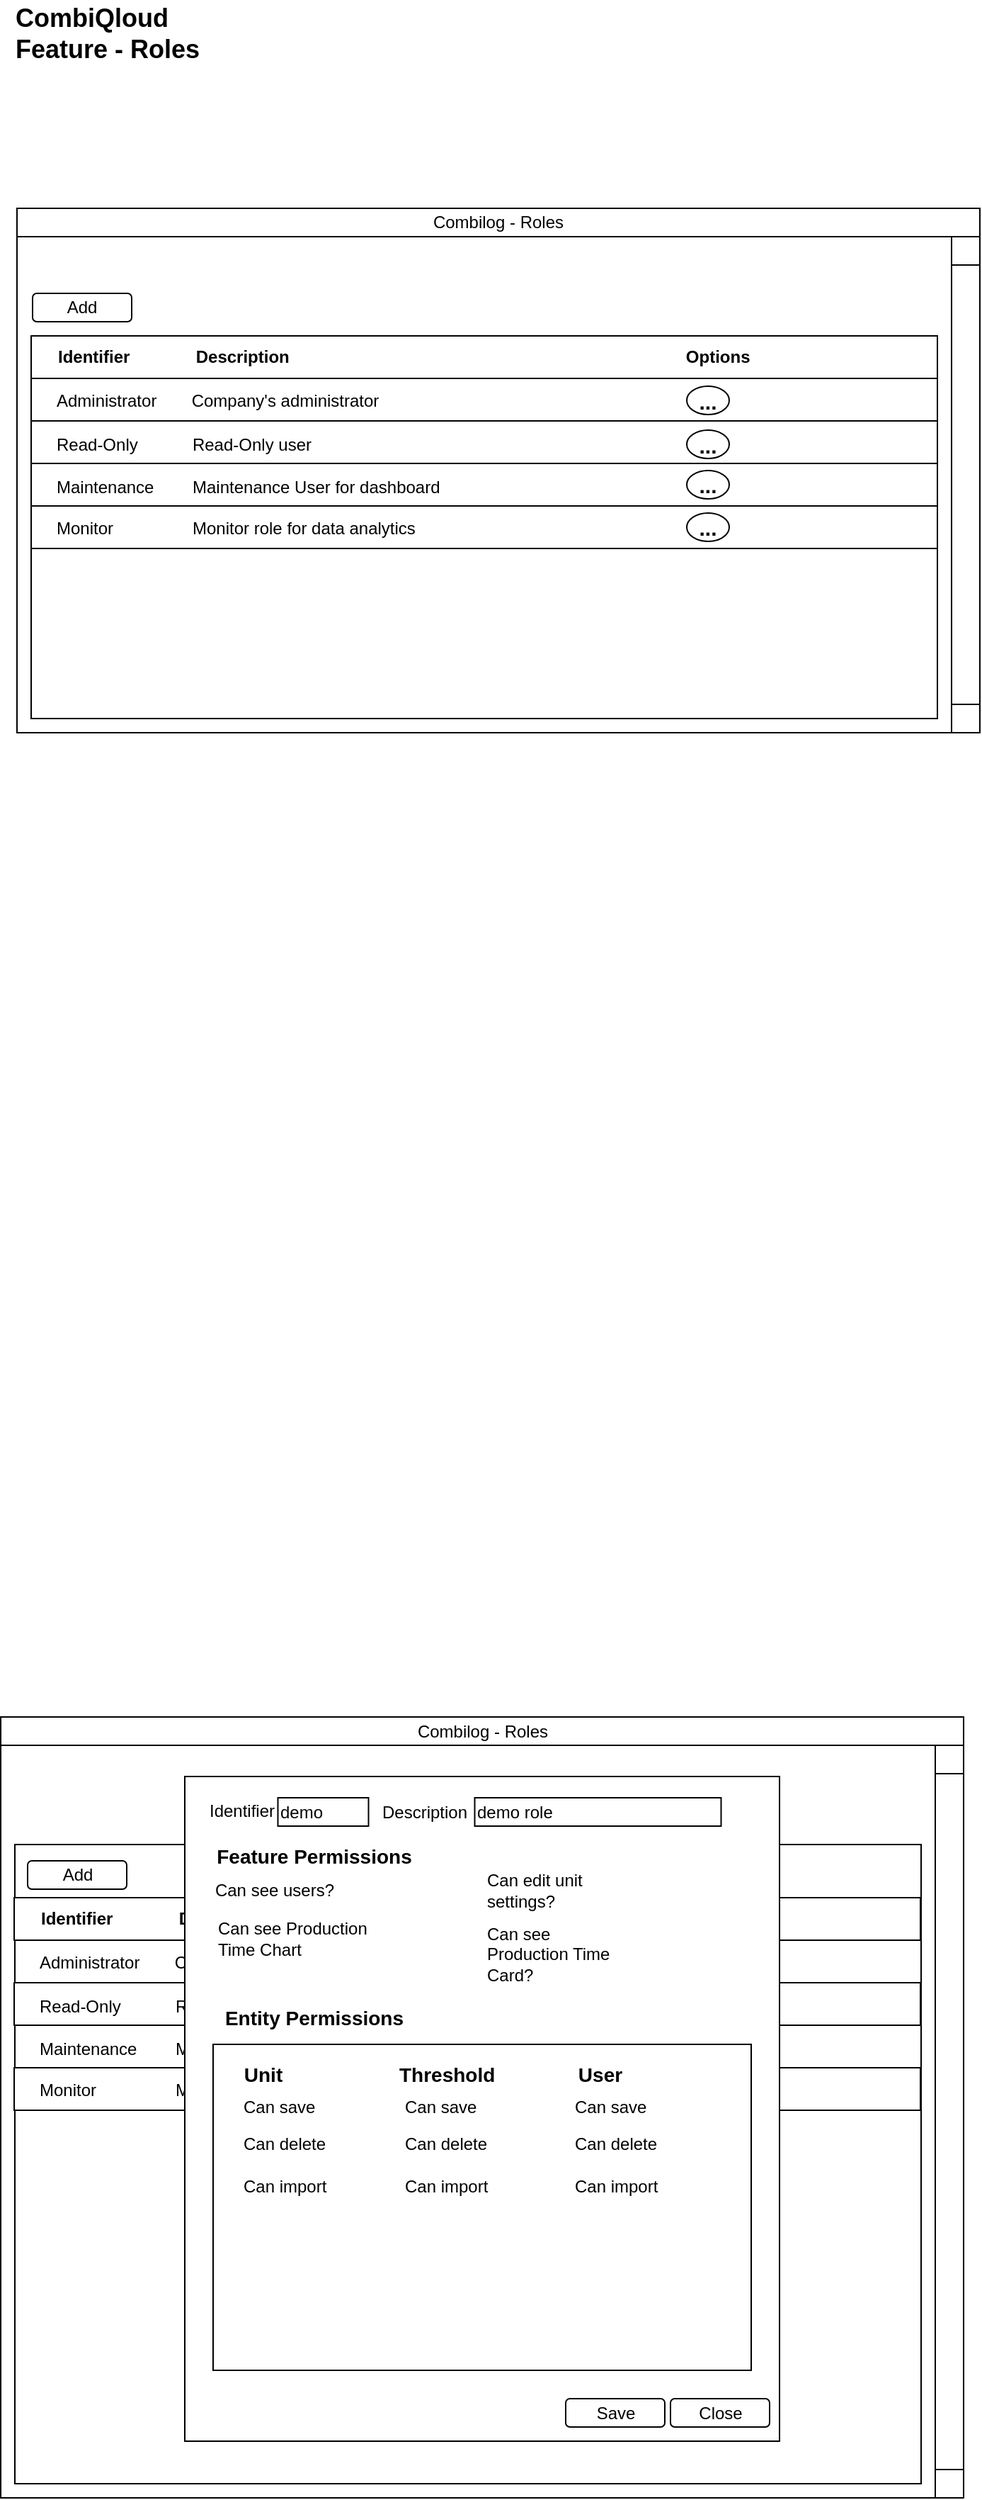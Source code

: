 <mxfile version="13.8.6" type="github"><diagram id="WcxE0efIvyX5f2JGyrfI" name="Page-1"><mxGraphModel dx="1382" dy="884" grid="1" gridSize="10" guides="1" tooltips="1" connect="1" arrows="1" fold="1" page="1" pageScale="1" pageWidth="827" pageHeight="1169" math="0" shadow="0"><root><mxCell id="0"/><mxCell id="1" parent="0"/><mxCell id="BY0obpm-q-1IfhIQLFwl-5" value="" style="rounded=0;whiteSpace=wrap;html=1;" parent="1" vertex="1"><mxGeometry x="71.5" y="1238.5" width="680" height="551" as="geometry"/></mxCell><mxCell id="BY0obpm-q-1IfhIQLFwl-6" value="" style="rounded=0;whiteSpace=wrap;html=1;" parent="1" vertex="1"><mxGeometry x="81.5" y="1328.5" width="640" height="451" as="geometry"/></mxCell><mxCell id="BY0obpm-q-1IfhIQLFwl-30" value="Restricted equipment operation hours" style="text;html=1;strokeColor=none;fillColor=none;align=center;verticalAlign=middle;whiteSpace=wrap;rounded=0;" parent="1" vertex="1"><mxGeometry x="330.5" y="1422.5" width="210" height="20" as="geometry"/></mxCell><mxCell id="BY0obpm-q-1IfhIQLFwl-40" value="No-authorized sensor is being used" style="text;html=1;strokeColor=none;fillColor=none;align=center;verticalAlign=middle;whiteSpace=wrap;rounded=0;" parent="1" vertex="1"><mxGeometry x="336" y="1452.5" width="191" height="20" as="geometry"/></mxCell><mxCell id="LpzhvYO_WULqBbxctzC4-6" value="" style="rounded=0;whiteSpace=wrap;html=1;" vertex="1" parent="1"><mxGeometry x="81" y="1366" width="640" height="30" as="geometry"/></mxCell><mxCell id="LpzhvYO_WULqBbxctzC4-7" value="" style="rounded=0;whiteSpace=wrap;html=1;" vertex="1" parent="1"><mxGeometry x="81" y="1426" width="640" height="30" as="geometry"/></mxCell><mxCell id="LpzhvYO_WULqBbxctzC4-8" value="" style="rounded=0;whiteSpace=wrap;html=1;" vertex="1" parent="1"><mxGeometry x="81" y="1486" width="640" height="30" as="geometry"/></mxCell><mxCell id="LpzhvYO_WULqBbxctzC4-9" value="&lt;div style=&quot;text-align: left&quot;&gt;&lt;span&gt;Identifier&amp;nbsp; &amp;nbsp; &amp;nbsp; &amp;nbsp; &amp;nbsp; &amp;nbsp; &amp;nbsp; Description&amp;nbsp; &amp;nbsp; &amp;nbsp; &amp;nbsp; &amp;nbsp; &amp;nbsp; &amp;nbsp; &amp;nbsp; &amp;nbsp; &amp;nbsp; &amp;nbsp; &amp;nbsp; &amp;nbsp; &amp;nbsp; &amp;nbsp; &amp;nbsp; &amp;nbsp; &amp;nbsp; &amp;nbsp; &amp;nbsp; &amp;nbsp; &amp;nbsp; &amp;nbsp; &amp;nbsp; &amp;nbsp; &amp;nbsp; &amp;nbsp; &amp;nbsp; &amp;nbsp; &amp;nbsp; &amp;nbsp; &amp;nbsp; &amp;nbsp; &amp;nbsp; &amp;nbsp; &amp;nbsp; &amp;nbsp; &amp;nbsp; &amp;nbsp; &amp;nbsp; &amp;nbsp; &amp;nbsp; Options&lt;/span&gt;&lt;/div&gt;" style="text;html=1;strokeColor=none;fillColor=none;align=left;verticalAlign=middle;whiteSpace=wrap;rounded=0;fontStyle=1" vertex="1" parent="1"><mxGeometry x="98" y="1371" width="603" height="20" as="geometry"/></mxCell><mxCell id="LpzhvYO_WULqBbxctzC4-10" value="Administrator" style="text;html=1;strokeColor=none;fillColor=none;align=left;verticalAlign=middle;whiteSpace=wrap;rounded=0;" vertex="1" parent="1"><mxGeometry x="97" y="1401.5" width="67" height="20" as="geometry"/></mxCell><mxCell id="LpzhvYO_WULqBbxctzC4-11" value="Company's administrator" style="text;html=1;strokeColor=none;fillColor=none;align=center;verticalAlign=middle;whiteSpace=wrap;rounded=0;" vertex="1" parent="1"><mxGeometry x="193" y="1401.5" width="135" height="20" as="geometry"/></mxCell><mxCell id="LpzhvYO_WULqBbxctzC4-12" value="Read-Only" style="text;html=1;strokeColor=none;fillColor=none;align=left;verticalAlign=middle;whiteSpace=wrap;rounded=0;" vertex="1" parent="1"><mxGeometry x="97" y="1432.5" width="67" height="20" as="geometry"/></mxCell><mxCell id="LpzhvYO_WULqBbxctzC4-13" value="Read-Only user" style="text;html=1;strokeColor=none;fillColor=none;align=center;verticalAlign=middle;whiteSpace=wrap;rounded=0;" vertex="1" parent="1"><mxGeometry x="186.5" y="1432.5" width="100" height="20" as="geometry"/></mxCell><mxCell id="LpzhvYO_WULqBbxctzC4-14" value="Maintenance" style="text;html=1;strokeColor=none;fillColor=none;align=left;verticalAlign=middle;whiteSpace=wrap;rounded=0;" vertex="1" parent="1"><mxGeometry x="97" y="1462.5" width="67" height="20" as="geometry"/></mxCell><mxCell id="LpzhvYO_WULqBbxctzC4-15" value="Maintenance User for dashboard" style="text;html=1;strokeColor=none;fillColor=none;align=left;verticalAlign=middle;whiteSpace=wrap;rounded=0;" vertex="1" parent="1"><mxGeometry x="193" y="1462.5" width="210" height="20" as="geometry"/></mxCell><mxCell id="LpzhvYO_WULqBbxctzC4-16" value="Monitor" style="text;html=1;strokeColor=none;fillColor=none;align=left;verticalAlign=middle;whiteSpace=wrap;rounded=0;" vertex="1" parent="1"><mxGeometry x="97" y="1492" width="67" height="20" as="geometry"/></mxCell><mxCell id="LpzhvYO_WULqBbxctzC4-17" value="Monitor role for data analytics" style="text;html=1;strokeColor=none;fillColor=none;align=left;verticalAlign=middle;whiteSpace=wrap;rounded=0;" vertex="1" parent="1"><mxGeometry x="193" y="1492" width="191" height="20" as="geometry"/></mxCell><mxCell id="LpzhvYO_WULqBbxctzC4-18" value="Add" style="rounded=1;whiteSpace=wrap;html=1;fillColor=none;align=center;" vertex="1" parent="1"><mxGeometry x="90.5" y="1340" width="70" height="20" as="geometry"/></mxCell><mxCell id="LpzhvYO_WULqBbxctzC4-19" value="&lt;b&gt;&lt;font style=&quot;font-size: 15px&quot;&gt;...&lt;/font&gt;&lt;/b&gt;" style="ellipse;whiteSpace=wrap;html=1;verticalAlign=middle;labelPosition=center;verticalLabelPosition=middle;align=center;" vertex="1" parent="1"><mxGeometry x="544" y="1401.5" width="30" height="20" as="geometry"/></mxCell><mxCell id="LpzhvYO_WULqBbxctzC4-20" value="&lt;b&gt;&lt;font style=&quot;font-size: 15px&quot;&gt;...&lt;/font&gt;&lt;/b&gt;" style="ellipse;whiteSpace=wrap;html=1;verticalAlign=middle;labelPosition=center;verticalLabelPosition=middle;align=center;" vertex="1" parent="1"><mxGeometry x="544" y="1432.5" width="30" height="20" as="geometry"/></mxCell><mxCell id="LpzhvYO_WULqBbxctzC4-21" value="&lt;b&gt;&lt;font style=&quot;font-size: 15px&quot;&gt;...&lt;/font&gt;&lt;/b&gt;" style="ellipse;whiteSpace=wrap;html=1;verticalAlign=middle;labelPosition=center;verticalLabelPosition=middle;align=center;" vertex="1" parent="1"><mxGeometry x="544" y="1461" width="30" height="20" as="geometry"/></mxCell><mxCell id="LpzhvYO_WULqBbxctzC4-22" value="&lt;b&gt;&lt;font style=&quot;font-size: 15px&quot;&gt;...&lt;/font&gt;&lt;/b&gt;" style="ellipse;whiteSpace=wrap;html=1;verticalAlign=middle;labelPosition=center;verticalLabelPosition=middle;align=center;" vertex="1" parent="1"><mxGeometry x="544" y="1491" width="30" height="20" as="geometry"/></mxCell><mxCell id="X14nNJem-P7trf4tYzT7-1" value="" style="rounded=0;whiteSpace=wrap;html=1;" parent="1" vertex="1"><mxGeometry x="83" y="174" width="680" height="370" as="geometry"/></mxCell><mxCell id="X14nNJem-P7trf4tYzT7-2" value="" style="rounded=0;whiteSpace=wrap;html=1;" parent="1" vertex="1"><mxGeometry x="93" y="264" width="640" height="270" as="geometry"/></mxCell><mxCell id="X14nNJem-P7trf4tYzT7-3" value="" style="rounded=0;whiteSpace=wrap;html=1;" parent="1" vertex="1"><mxGeometry x="93" y="264" width="640" height="30" as="geometry"/></mxCell><mxCell id="X14nNJem-P7trf4tYzT7-4" value="" style="rounded=0;whiteSpace=wrap;html=1;" parent="1" vertex="1"><mxGeometry x="93" y="324" width="640" height="30" as="geometry"/></mxCell><mxCell id="X14nNJem-P7trf4tYzT7-5" value="" style="rounded=0;whiteSpace=wrap;html=1;" parent="1" vertex="1"><mxGeometry x="93" y="384" width="640" height="30" as="geometry"/></mxCell><mxCell id="X14nNJem-P7trf4tYzT7-7" value="&lt;div style=&quot;text-align: left&quot;&gt;&lt;span&gt;Identifier&amp;nbsp; &amp;nbsp; &amp;nbsp; &amp;nbsp; &amp;nbsp; &amp;nbsp; &amp;nbsp; Description&amp;nbsp; &amp;nbsp; &amp;nbsp; &amp;nbsp; &amp;nbsp; &amp;nbsp; &amp;nbsp; &amp;nbsp; &amp;nbsp; &amp;nbsp; &amp;nbsp; &amp;nbsp; &amp;nbsp; &amp;nbsp; &amp;nbsp; &amp;nbsp; &amp;nbsp; &amp;nbsp; &amp;nbsp; &amp;nbsp; &amp;nbsp; &amp;nbsp; &amp;nbsp; &amp;nbsp; &amp;nbsp; &amp;nbsp; &amp;nbsp; &amp;nbsp; &amp;nbsp; &amp;nbsp; &amp;nbsp; &amp;nbsp; &amp;nbsp; &amp;nbsp; &amp;nbsp; &amp;nbsp; &amp;nbsp; &amp;nbsp; &amp;nbsp; &amp;nbsp; &amp;nbsp; &amp;nbsp; Options&lt;/span&gt;&lt;/div&gt;" style="text;html=1;strokeColor=none;fillColor=none;align=left;verticalAlign=middle;whiteSpace=wrap;rounded=0;fontStyle=1" parent="1" vertex="1"><mxGeometry x="110" y="269" width="603" height="20" as="geometry"/></mxCell><mxCell id="X14nNJem-P7trf4tYzT7-10" value="Administrator" style="text;html=1;strokeColor=none;fillColor=none;align=left;verticalAlign=middle;whiteSpace=wrap;rounded=0;" parent="1" vertex="1"><mxGeometry x="109" y="299.5" width="67" height="20" as="geometry"/></mxCell><mxCell id="X14nNJem-P7trf4tYzT7-11" value="Company's administrator" style="text;html=1;strokeColor=none;fillColor=none;align=center;verticalAlign=middle;whiteSpace=wrap;rounded=0;" parent="1" vertex="1"><mxGeometry x="205" y="299.5" width="135" height="20" as="geometry"/></mxCell><mxCell id="X14nNJem-P7trf4tYzT7-28" value="Read-Only" style="text;html=1;strokeColor=none;fillColor=none;align=left;verticalAlign=middle;whiteSpace=wrap;rounded=0;" parent="1" vertex="1"><mxGeometry x="109" y="330.5" width="67" height="20" as="geometry"/></mxCell><mxCell id="X14nNJem-P7trf4tYzT7-29" value="Read-Only user" style="text;html=1;strokeColor=none;fillColor=none;align=center;verticalAlign=middle;whiteSpace=wrap;rounded=0;" parent="1" vertex="1"><mxGeometry x="198.5" y="330.5" width="100" height="20" as="geometry"/></mxCell><mxCell id="X14nNJem-P7trf4tYzT7-44" value="Maintenance" style="text;html=1;strokeColor=none;fillColor=none;align=left;verticalAlign=middle;whiteSpace=wrap;rounded=0;" parent="1" vertex="1"><mxGeometry x="109" y="360.5" width="67" height="20" as="geometry"/></mxCell><mxCell id="X14nNJem-P7trf4tYzT7-45" value="Maintenance User for dashboard" style="text;html=1;strokeColor=none;fillColor=none;align=left;verticalAlign=middle;whiteSpace=wrap;rounded=0;" parent="1" vertex="1"><mxGeometry x="205" y="360.5" width="210" height="20" as="geometry"/></mxCell><mxCell id="X14nNJem-P7trf4tYzT7-54" value="Monitor" style="text;html=1;strokeColor=none;fillColor=none;align=left;verticalAlign=middle;whiteSpace=wrap;rounded=0;" parent="1" vertex="1"><mxGeometry x="109" y="390" width="67" height="20" as="geometry"/></mxCell><mxCell id="X14nNJem-P7trf4tYzT7-55" value="Monitor role for data analytics" style="text;html=1;strokeColor=none;fillColor=none;align=left;verticalAlign=middle;whiteSpace=wrap;rounded=0;" parent="1" vertex="1"><mxGeometry x="205" y="390" width="191" height="20" as="geometry"/></mxCell><mxCell id="BY0obpm-q-1IfhIQLFwl-1" value="Add" style="rounded=1;whiteSpace=wrap;html=1;fillColor=none;align=center;" parent="1" vertex="1"><mxGeometry x="94" y="234" width="70" height="20" as="geometry"/></mxCell><mxCell id="BY0obpm-q-1IfhIQLFwl-2" value="Combilog - Roles" style="rounded=0;whiteSpace=wrap;html=1;fillColor=none;align=center;" parent="1" vertex="1"><mxGeometry x="83" y="174" width="680" height="20" as="geometry"/></mxCell><mxCell id="BY0obpm-q-1IfhIQLFwl-3" value="" style="rounded=0;whiteSpace=wrap;html=1;fillColor=none;align=center;" parent="1" vertex="1"><mxGeometry x="743" y="194" width="20" height="350" as="geometry"/></mxCell><mxCell id="BY0obpm-q-1IfhIQLFwl-4" value="" style="rounded=0;whiteSpace=wrap;html=1;fillColor=none;align=center;" parent="1" vertex="1"><mxGeometry x="743" y="214" width="20" height="310" as="geometry"/></mxCell><mxCell id="BY0obpm-q-1IfhIQLFwl-58" value="Combilog - Roles" style="rounded=0;whiteSpace=wrap;html=1;fillColor=none;align=center;" parent="1" vertex="1"><mxGeometry x="71.5" y="1238.5" width="680" height="20" as="geometry"/></mxCell><mxCell id="BY0obpm-q-1IfhIQLFwl-59" value="" style="rounded=0;whiteSpace=wrap;html=1;fillColor=none;align=center;" parent="1" vertex="1"><mxGeometry x="731.5" y="1258.5" width="20" height="531" as="geometry"/></mxCell><mxCell id="BY0obpm-q-1IfhIQLFwl-60" value="" style="rounded=0;whiteSpace=wrap;html=1;fillColor=none;align=center;" parent="1" vertex="1"><mxGeometry x="731.5" y="1278.5" width="20" height="491" as="geometry"/></mxCell><mxCell id="BY0obpm-q-1IfhIQLFwl-61" value="" style="rounded=0;whiteSpace=wrap;html=1;fillColor=#ffffff;align=center;" parent="1" vertex="1"><mxGeometry x="201.5" y="1280.5" width="420" height="469" as="geometry"/></mxCell><mxCell id="BY0obpm-q-1IfhIQLFwl-66" value="Save" style="rounded=1;whiteSpace=wrap;html=1;fillColor=#ffffff;align=center;" parent="1" vertex="1"><mxGeometry x="470.5" y="1719.5" width="70" height="20" as="geometry"/></mxCell><mxCell id="BY0obpm-q-1IfhIQLFwl-68" value="Close" style="rounded=1;whiteSpace=wrap;html=1;fillColor=#ffffff;align=center;" parent="1" vertex="1"><mxGeometry x="544.5" y="1719.5" width="70" height="20" as="geometry"/></mxCell><mxCell id="BY0obpm-q-1IfhIQLFwl-69" value="Identifier" style="text;html=1;strokeColor=none;fillColor=none;align=center;verticalAlign=middle;whiteSpace=wrap;rounded=0;" parent="1" vertex="1"><mxGeometry x="221.75" y="1295" width="40" height="20" as="geometry"/></mxCell><mxCell id="BY0obpm-q-1IfhIQLFwl-72" value="Description" style="text;html=1;strokeColor=none;fillColor=none;align=center;verticalAlign=middle;whiteSpace=wrap;rounded=0;" parent="1" vertex="1"><mxGeometry x="351.25" y="1295.5" width="40" height="20" as="geometry"/></mxCell><mxCell id="BY0obpm-q-1IfhIQLFwl-73" value="demo role" style="rounded=0;whiteSpace=wrap;html=1;fillColor=#ffffff;align=left;" parent="1" vertex="1"><mxGeometry x="406.25" y="1295.5" width="174" height="20" as="geometry"/></mxCell><mxCell id="BY0obpm-q-1IfhIQLFwl-74" value="demo" style="rounded=0;whiteSpace=wrap;html=1;fillColor=#ffffff;align=left;" parent="1" vertex="1"><mxGeometry x="267.25" y="1295.5" width="64" height="20" as="geometry"/></mxCell><mxCell id="BY0obpm-q-1IfhIQLFwl-77" value="" style="rounded=0;whiteSpace=wrap;html=1;fillColor=#ffffff;align=center;" parent="1" vertex="1"><mxGeometry x="221.5" y="1469.5" width="380" height="230" as="geometry"/></mxCell><mxCell id="BY0obpm-q-1IfhIQLFwl-283" value="CombiQloud&lt;br style=&quot;font-size: 18px&quot;&gt;Feature - Roles" style="text;html=1;resizable=0;points=[];autosize=1;align=left;verticalAlign=top;spacingTop=-4;fontSize=18;fontStyle=1" parent="1" vertex="1"><mxGeometry x="80" y="27" width="150" height="50" as="geometry"/></mxCell><mxCell id="LpzhvYO_WULqBbxctzC4-1" value="&lt;b&gt;&lt;font style=&quot;font-size: 15px&quot;&gt;...&lt;/font&gt;&lt;/b&gt;" style="ellipse;whiteSpace=wrap;html=1;verticalAlign=middle;labelPosition=center;verticalLabelPosition=middle;align=center;" vertex="1" parent="1"><mxGeometry x="556" y="299.5" width="30" height="20" as="geometry"/></mxCell><mxCell id="LpzhvYO_WULqBbxctzC4-2" value="&lt;b&gt;&lt;font style=&quot;font-size: 15px&quot;&gt;...&lt;/font&gt;&lt;/b&gt;" style="ellipse;whiteSpace=wrap;html=1;verticalAlign=middle;labelPosition=center;verticalLabelPosition=middle;align=center;" vertex="1" parent="1"><mxGeometry x="556" y="330.5" width="30" height="20" as="geometry"/></mxCell><mxCell id="LpzhvYO_WULqBbxctzC4-3" value="&lt;b&gt;&lt;font style=&quot;font-size: 15px&quot;&gt;...&lt;/font&gt;&lt;/b&gt;" style="ellipse;whiteSpace=wrap;html=1;verticalAlign=middle;labelPosition=center;verticalLabelPosition=middle;align=center;" vertex="1" parent="1"><mxGeometry x="556" y="359" width="30" height="20" as="geometry"/></mxCell><mxCell id="LpzhvYO_WULqBbxctzC4-4" value="&lt;b&gt;&lt;font style=&quot;font-size: 15px&quot;&gt;...&lt;/font&gt;&lt;/b&gt;" style="ellipse;whiteSpace=wrap;html=1;verticalAlign=middle;labelPosition=center;verticalLabelPosition=middle;align=center;" vertex="1" parent="1"><mxGeometry x="556" y="389" width="30" height="20" as="geometry"/></mxCell><mxCell id="LpzhvYO_WULqBbxctzC4-23" value="Can see users?" style="text;html=1;strokeColor=none;fillColor=none;align=center;verticalAlign=middle;whiteSpace=wrap;rounded=0;" vertex="1" parent="1"><mxGeometry x="210" y="1351" width="110" height="20" as="geometry"/></mxCell><mxCell id="LpzhvYO_WULqBbxctzC4-24" value="Can see Production Time Chart" style="text;html=1;strokeColor=none;fillColor=none;align=left;verticalAlign=middle;whiteSpace=wrap;rounded=0;" vertex="1" parent="1"><mxGeometry x="222.75" y="1380" width="120" height="30" as="geometry"/></mxCell><mxCell id="LpzhvYO_WULqBbxctzC4-25" value="Can edit unit settings?" style="text;html=1;strokeColor=none;fillColor=none;align=left;verticalAlign=middle;whiteSpace=wrap;rounded=0;" vertex="1" parent="1"><mxGeometry x="412.5" y="1351" width="110" height="20" as="geometry"/></mxCell><mxCell id="LpzhvYO_WULqBbxctzC4-26" value="Can see Production Time Card?" style="text;html=1;strokeColor=none;fillColor=none;align=left;verticalAlign=middle;whiteSpace=wrap;rounded=0;" vertex="1" parent="1"><mxGeometry x="412.5" y="1391" width="94.5" height="29" as="geometry"/></mxCell><mxCell id="LpzhvYO_WULqBbxctzC4-27" value="" style="shape=image;html=1;verticalAlign=top;verticalLabelPosition=bottom;labelBackgroundColor=#ffffff;imageAspect=0;aspect=fixed;image=https://cdn1.iconfinder.com/data/icons/material-core/18/check-box-outline-blank-128.png;fillColor=#000000;align=left;" vertex="1" parent="1"><mxGeometry x="522.5" y="1347.997" width="18" height="18" as="geometry"/></mxCell><mxCell id="LpzhvYO_WULqBbxctzC4-28" value="" style="shape=image;html=1;verticalAlign=top;verticalLabelPosition=bottom;labelBackgroundColor=#ffffff;imageAspect=0;aspect=fixed;image=https://cdn1.iconfinder.com/data/icons/material-core/18/check-box-outline-blank-128.png;fillColor=#000000;align=left;" vertex="1" parent="1"><mxGeometry x="340" y="1352.997" width="18" height="18" as="geometry"/></mxCell><mxCell id="LpzhvYO_WULqBbxctzC4-29" value="" style="shape=image;html=1;verticalAlign=top;verticalLabelPosition=bottom;labelBackgroundColor=#ffffff;imageAspect=0;aspect=fixed;image=https://cdn0.iconfinder.com/data/icons/feather/96/square-check-128.png" vertex="1" parent="1"><mxGeometry x="340" y="1385.997" width="18" height="18" as="geometry"/></mxCell><mxCell id="LpzhvYO_WULqBbxctzC4-30" value="" style="shape=image;html=1;verticalAlign=top;verticalLabelPosition=bottom;labelBackgroundColor=#ffffff;imageAspect=0;aspect=fixed;image=https://cdn1.iconfinder.com/data/icons/material-core/18/check-box-outline-blank-128.png;fillColor=#000000;align=left;" vertex="1" parent="1"><mxGeometry x="522.5" y="1385.997" width="18" height="18" as="geometry"/></mxCell><mxCell id="LpzhvYO_WULqBbxctzC4-32" value="Unit" style="text;html=1;strokeColor=none;fillColor=none;align=center;verticalAlign=middle;whiteSpace=wrap;rounded=0;fontStyle=1;fontSize=14;" vertex="1" parent="1"><mxGeometry x="236.5" y="1481" width="40" height="20" as="geometry"/></mxCell><mxCell id="LpzhvYO_WULqBbxctzC4-33" value="Can save" style="text;html=1;strokeColor=none;fillColor=none;align=left;verticalAlign=middle;whiteSpace=wrap;rounded=0;spacing=2;spacingTop=0;spacingBottom=0;" vertex="1" parent="1"><mxGeometry x="240.5" y="1504" width="70" height="20" as="geometry"/></mxCell><mxCell id="LpzhvYO_WULqBbxctzC4-35" value="Can delete" style="text;html=1;strokeColor=none;fillColor=none;align=left;verticalAlign=middle;whiteSpace=wrap;rounded=0;spacing=2;spacingTop=0;spacingBottom=0;" vertex="1" parent="1"><mxGeometry x="240.5" y="1530" width="70" height="20" as="geometry"/></mxCell><mxCell id="LpzhvYO_WULqBbxctzC4-36" value="Can import" style="text;html=1;strokeColor=none;fillColor=none;align=left;verticalAlign=middle;whiteSpace=wrap;rounded=0;spacing=2;spacingTop=0;spacingBottom=0;" vertex="1" parent="1"><mxGeometry x="240.5" y="1560" width="70" height="20" as="geometry"/></mxCell><mxCell id="LpzhvYO_WULqBbxctzC4-38" value="" style="shape=image;html=1;verticalAlign=top;verticalLabelPosition=bottom;labelBackgroundColor=#ffffff;imageAspect=0;aspect=fixed;image=https://cdn0.iconfinder.com/data/icons/feather/96/square-check-128.png" vertex="1" parent="1"><mxGeometry x="318" y="1532.997" width="18" height="18" as="geometry"/></mxCell><mxCell id="LpzhvYO_WULqBbxctzC4-39" value="" style="shape=image;html=1;verticalAlign=top;verticalLabelPosition=bottom;labelBackgroundColor=#ffffff;imageAspect=0;aspect=fixed;image=https://cdn1.iconfinder.com/data/icons/material-core/18/check-box-outline-blank-128.png;fillColor=#000000;align=left;" vertex="1" parent="1"><mxGeometry x="319" y="1561.997" width="18" height="18" as="geometry"/></mxCell><mxCell id="LpzhvYO_WULqBbxctzC4-40" value="" style="shape=image;html=1;verticalAlign=top;verticalLabelPosition=bottom;labelBackgroundColor=#ffffff;imageAspect=0;aspect=fixed;image=https://cdn0.iconfinder.com/data/icons/feather/96/square-check-128.png" vertex="1" parent="1"><mxGeometry x="318" y="1503.997" width="18" height="18" as="geometry"/></mxCell><mxCell id="LpzhvYO_WULqBbxctzC4-41" value="Threshold" style="text;html=1;strokeColor=none;fillColor=none;align=left;verticalAlign=middle;whiteSpace=wrap;rounded=0;fontStyle=1;fontSize=14;" vertex="1" parent="1"><mxGeometry x="350.75" y="1481" width="69.25" height="20" as="geometry"/></mxCell><mxCell id="LpzhvYO_WULqBbxctzC4-42" value="Can save" style="text;html=1;strokeColor=none;fillColor=none;align=left;verticalAlign=middle;whiteSpace=wrap;rounded=0;spacing=2;spacingTop=0;spacingBottom=0;" vertex="1" parent="1"><mxGeometry x="354.75" y="1504" width="70" height="20" as="geometry"/></mxCell><mxCell id="LpzhvYO_WULqBbxctzC4-43" value="Can delete" style="text;html=1;strokeColor=none;fillColor=none;align=left;verticalAlign=middle;whiteSpace=wrap;rounded=0;spacing=2;spacingTop=0;spacingBottom=0;" vertex="1" parent="1"><mxGeometry x="354.75" y="1530" width="70" height="20" as="geometry"/></mxCell><mxCell id="LpzhvYO_WULqBbxctzC4-44" value="Can import" style="text;html=1;strokeColor=none;fillColor=none;align=left;verticalAlign=middle;whiteSpace=wrap;rounded=0;spacing=2;spacingTop=0;spacingBottom=0;" vertex="1" parent="1"><mxGeometry x="354.75" y="1560" width="70" height="20" as="geometry"/></mxCell><mxCell id="LpzhvYO_WULqBbxctzC4-45" value="" style="shape=image;html=1;verticalAlign=top;verticalLabelPosition=bottom;labelBackgroundColor=#ffffff;imageAspect=0;aspect=fixed;image=https://cdn0.iconfinder.com/data/icons/feather/96/square-check-128.png" vertex="1" parent="1"><mxGeometry x="432.25" y="1532.997" width="18" height="18" as="geometry"/></mxCell><mxCell id="LpzhvYO_WULqBbxctzC4-46" value="" style="shape=image;html=1;verticalAlign=top;verticalLabelPosition=bottom;labelBackgroundColor=#ffffff;imageAspect=0;aspect=fixed;image=https://cdn1.iconfinder.com/data/icons/material-core/18/check-box-outline-blank-128.png;fillColor=#000000;align=left;" vertex="1" parent="1"><mxGeometry x="433.25" y="1561.997" width="18" height="18" as="geometry"/></mxCell><mxCell id="LpzhvYO_WULqBbxctzC4-47" value="" style="shape=image;html=1;verticalAlign=top;verticalLabelPosition=bottom;labelBackgroundColor=#ffffff;imageAspect=0;aspect=fixed;image=https://cdn0.iconfinder.com/data/icons/feather/96/square-check-128.png" vertex="1" parent="1"><mxGeometry x="432.25" y="1503.997" width="18" height="18" as="geometry"/></mxCell><mxCell id="LpzhvYO_WULqBbxctzC4-48" value="User" style="text;html=1;strokeColor=none;fillColor=none;align=center;verticalAlign=middle;whiteSpace=wrap;rounded=0;fontStyle=1;fontSize=14;" vertex="1" parent="1"><mxGeometry x="474.5" y="1481" width="40" height="20" as="geometry"/></mxCell><mxCell id="LpzhvYO_WULqBbxctzC4-49" value="Can save" style="text;html=1;strokeColor=none;fillColor=none;align=left;verticalAlign=middle;whiteSpace=wrap;rounded=0;spacing=2;spacingTop=0;spacingBottom=0;" vertex="1" parent="1"><mxGeometry x="474.5" y="1504" width="70" height="20" as="geometry"/></mxCell><mxCell id="LpzhvYO_WULqBbxctzC4-50" value="Can delete" style="text;html=1;strokeColor=none;fillColor=none;align=left;verticalAlign=middle;whiteSpace=wrap;rounded=0;spacing=2;spacingTop=0;spacingBottom=0;" vertex="1" parent="1"><mxGeometry x="474.5" y="1530" width="70" height="20" as="geometry"/></mxCell><mxCell id="LpzhvYO_WULqBbxctzC4-51" value="Can import" style="text;html=1;strokeColor=none;fillColor=none;align=left;verticalAlign=middle;whiteSpace=wrap;rounded=0;spacing=2;spacingTop=0;spacingBottom=0;" vertex="1" parent="1"><mxGeometry x="474.5" y="1560" width="70" height="20" as="geometry"/></mxCell><mxCell id="LpzhvYO_WULqBbxctzC4-53" value="" style="shape=image;html=1;verticalAlign=top;verticalLabelPosition=bottom;labelBackgroundColor=#ffffff;imageAspect=0;aspect=fixed;image=https://cdn1.iconfinder.com/data/icons/material-core/18/check-box-outline-blank-128.png;fillColor=#000000;align=left;" vertex="1" parent="1"><mxGeometry x="553" y="1561.997" width="18" height="18" as="geometry"/></mxCell><mxCell id="LpzhvYO_WULqBbxctzC4-55" value="" style="shape=image;html=1;verticalAlign=top;verticalLabelPosition=bottom;labelBackgroundColor=#ffffff;imageAspect=0;aspect=fixed;image=https://cdn1.iconfinder.com/data/icons/material-core/18/check-box-outline-blank-128.png;fillColor=#000000;align=left;" vertex="1" parent="1"><mxGeometry x="553.5" y="1531.997" width="18" height="18" as="geometry"/></mxCell><mxCell id="LpzhvYO_WULqBbxctzC4-56" value="" style="shape=image;html=1;verticalAlign=top;verticalLabelPosition=bottom;labelBackgroundColor=#ffffff;imageAspect=0;aspect=fixed;image=https://cdn1.iconfinder.com/data/icons/material-core/18/check-box-outline-blank-128.png;fillColor=#000000;align=left;" vertex="1" parent="1"><mxGeometry x="553.5" y="1503.997" width="18" height="18" as="geometry"/></mxCell><mxCell id="LpzhvYO_WULqBbxctzC4-57" value="Feature Permissions" style="text;html=1;strokeColor=none;fillColor=none;align=center;verticalAlign=middle;whiteSpace=wrap;rounded=0;fontSize=14;fontStyle=1" vertex="1" parent="1"><mxGeometry x="222.75" y="1328.5" width="140.25" height="17.5" as="geometry"/></mxCell><mxCell id="LpzhvYO_WULqBbxctzC4-58" value="Entity Permissions" style="text;html=1;strokeColor=none;fillColor=none;align=center;verticalAlign=middle;whiteSpace=wrap;rounded=0;fontSize=14;fontStyle=1" vertex="1" parent="1"><mxGeometry x="222.75" y="1442.5" width="140.25" height="17.5" as="geometry"/></mxCell></root></mxGraphModel></diagram></mxfile>